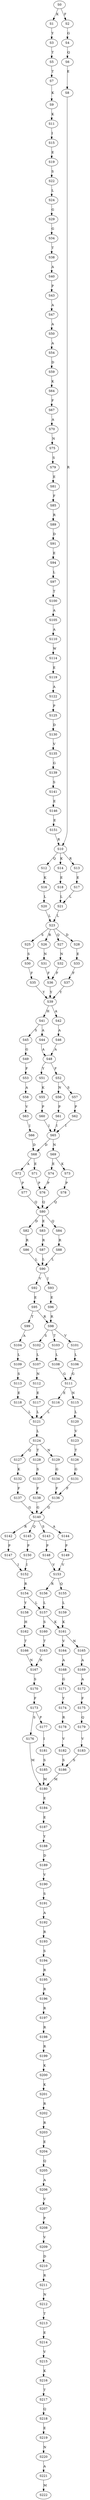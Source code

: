 strict digraph  {
	S0 -> S1 [ label = K ];
	S0 -> S2 [ label = F ];
	S1 -> S3 [ label = Y ];
	S2 -> S4 [ label = G ];
	S3 -> S5 [ label = T ];
	S4 -> S6 [ label = Q ];
	S5 -> S7 [ label = T ];
	S6 -> S8 [ label = E ];
	S7 -> S9 [ label = K ];
	S8 -> S10 [ label = R ];
	S9 -> S11 [ label = K ];
	S10 -> S12 [ label = Q ];
	S10 -> S13 [ label = R ];
	S10 -> S14 [ label = K ];
	S11 -> S15 [ label = I ];
	S12 -> S16 [ label = K ];
	S13 -> S17 [ label = E ];
	S14 -> S18 [ label = E ];
	S15 -> S19 [ label = E ];
	S16 -> S20 [ label = L ];
	S17 -> S21 [ label = L ];
	S18 -> S21 [ label = L ];
	S19 -> S22 [ label = S ];
	S20 -> S23 [ label = L ];
	S21 -> S23 [ label = L ];
	S22 -> S24 [ label = L ];
	S23 -> S25 [ label = S ];
	S23 -> S26 [ label = R ];
	S23 -> S27 [ label = Q ];
	S23 -> S28 [ label = D ];
	S24 -> S29 [ label = G ];
	S25 -> S30 [ label = S ];
	S26 -> S31 [ label = N ];
	S27 -> S32 [ label = N ];
	S28 -> S33 [ label = E ];
	S29 -> S34 [ label = G ];
	S30 -> S35 [ label = F ];
	S31 -> S36 [ label = F ];
	S32 -> S36 [ label = F ];
	S33 -> S37 [ label = F ];
	S34 -> S38 [ label = T ];
	S35 -> S39 [ label = Y ];
	S36 -> S39 [ label = Y ];
	S37 -> S39 [ label = Y ];
	S38 -> S40 [ label = A ];
	S39 -> S41 [ label = H ];
	S39 -> S42 [ label = A ];
	S40 -> S43 [ label = P ];
	S41 -> S44 [ label = A ];
	S41 -> S45 [ label = S ];
	S42 -> S46 [ label = A ];
	S43 -> S47 [ label = A ];
	S44 -> S48 [ label = A ];
	S45 -> S49 [ label = G ];
	S46 -> S48 [ label = A ];
	S47 -> S50 [ label = A ];
	S48 -> S51 [ label = Y ];
	S48 -> S52 [ label = F ];
	S49 -> S53 [ label = F ];
	S50 -> S54 [ label = A ];
	S51 -> S55 [ label = K ];
	S52 -> S56 [ label = N ];
	S52 -> S57 [ label = S ];
	S53 -> S58 [ label = A ];
	S54 -> S59 [ label = D ];
	S55 -> S60 [ label = P ];
	S56 -> S61 [ label = P ];
	S57 -> S62 [ label = P ];
	S58 -> S63 [ label = V ];
	S59 -> S64 [ label = K ];
	S60 -> S65 [ label = I ];
	S61 -> S65 [ label = I ];
	S62 -> S65 [ label = I ];
	S63 -> S66 [ label = I ];
	S64 -> S67 [ label = F ];
	S65 -> S68 [ label = D ];
	S65 -> S69 [ label = N ];
	S66 -> S68 [ label = D ];
	S67 -> S70 [ label = A ];
	S68 -> S71 [ label = E ];
	S68 -> S72 [ label = A ];
	S69 -> S73 [ label = K ];
	S69 -> S74 [ label = E ];
	S70 -> S75 [ label = N ];
	S71 -> S76 [ label = P ];
	S72 -> S77 [ label = P ];
	S73 -> S78 [ label = P ];
	S74 -> S76 [ label = P ];
	S75 -> S79 [ label = S ];
	S76 -> S80 [ label = Q ];
	S77 -> S80 [ label = Q ];
	S78 -> S80 [ label = Q ];
	S79 -> S81 [ label = E ];
	S80 -> S82 [ label = D ];
	S80 -> S83 [ label = E ];
	S80 -> S84 [ label = Q ];
	S81 -> S85 [ label = F ];
	S82 -> S86 [ label = R ];
	S83 -> S87 [ label = R ];
	S84 -> S88 [ label = R ];
	S85 -> S89 [ label = R ];
	S86 -> S90 [ label = L ];
	S87 -> S90 [ label = L ];
	S88 -> S90 [ label = L ];
	S89 -> S91 [ label = D ];
	S90 -> S92 [ label = V ];
	S90 -> S93 [ label = I ];
	S91 -> S94 [ label = E ];
	S92 -> S95 [ label = E ];
	S93 -> S96 [ label = E ];
	S94 -> S97 [ label = L ];
	S95 -> S98 [ label = R ];
	S95 -> S99 [ label = T ];
	S96 -> S98 [ label = R ];
	S97 -> S100 [ label = T ];
	S98 -> S101 [ label = V ];
	S98 -> S102 [ label = S ];
	S98 -> S103 [ label = T ];
	S99 -> S104 [ label = A ];
	S100 -> S105 [ label = A ];
	S101 -> S106 [ label = L ];
	S102 -> S107 [ label = L ];
	S103 -> S108 [ label = L ];
	S104 -> S109 [ label = L ];
	S105 -> S110 [ label = A ];
	S106 -> S111 [ label = G ];
	S107 -> S112 [ label = N ];
	S108 -> S111 [ label = G ];
	S109 -> S113 [ label = S ];
	S110 -> S114 [ label = W ];
	S111 -> S115 [ label = N ];
	S111 -> S116 [ label = E ];
	S112 -> S117 [ label = E ];
	S113 -> S118 [ label = E ];
	S114 -> S119 [ label = E ];
	S115 -> S120 [ label = L ];
	S116 -> S121 [ label = L ];
	S117 -> S121 [ label = L ];
	S118 -> S121 [ label = L ];
	S119 -> S122 [ label = A ];
	S120 -> S123 [ label = V ];
	S121 -> S124 [ label = L ];
	S122 -> S125 [ label = P ];
	S123 -> S126 [ label = T ];
	S124 -> S127 [ label = Q ];
	S124 -> S128 [ label = T ];
	S124 -> S129 [ label = N ];
	S125 -> S130 [ label = D ];
	S126 -> S131 [ label = G ];
	S127 -> S132 [ label = K ];
	S128 -> S133 [ label = S ];
	S129 -> S134 [ label = G ];
	S130 -> S135 [ label = V ];
	S131 -> S136 [ label = F ];
	S132 -> S137 [ label = F ];
	S133 -> S138 [ label = F ];
	S134 -> S136 [ label = F ];
	S135 -> S139 [ label = G ];
	S136 -> S140 [ label = G ];
	S137 -> S140 [ label = G ];
	S138 -> S140 [ label = G ];
	S139 -> S141 [ label = S ];
	S140 -> S142 [ label = R ];
	S140 -> S143 [ label = S ];
	S140 -> S144 [ label = A ];
	S140 -> S145 [ label = Q ];
	S141 -> S146 [ label = E ];
	S142 -> S147 [ label = P ];
	S143 -> S148 [ label = P ];
	S144 -> S149 [ label = P ];
	S145 -> S150 [ label = P ];
	S146 -> S151 [ label = E ];
	S147 -> S152 [ label = I ];
	S148 -> S153 [ label = V ];
	S149 -> S153 [ label = V ];
	S150 -> S152 [ label = I ];
	S151 -> S10 [ label = R ];
	S152 -> S154 [ label = R ];
	S153 -> S155 [ label = Q ];
	S153 -> S156 [ label = R ];
	S154 -> S157 [ label = L ];
	S154 -> S158 [ label = Y ];
	S155 -> S159 [ label = L ];
	S156 -> S157 [ label = L ];
	S157 -> S160 [ label = S ];
	S157 -> S161 [ label = K ];
	S158 -> S162 [ label = H ];
	S159 -> S161 [ label = K ];
	S160 -> S163 [ label = T ];
	S161 -> S164 [ label = V ];
	S161 -> S165 [ label = N ];
	S162 -> S166 [ label = T ];
	S163 -> S167 [ label = N ];
	S164 -> S168 [ label = A ];
	S165 -> S169 [ label = A ];
	S166 -> S167 [ label = N ];
	S167 -> S170 [ label = S ];
	S168 -> S171 [ label = G ];
	S169 -> S172 [ label = A ];
	S170 -> S173 [ label = F ];
	S171 -> S174 [ label = Y ];
	S172 -> S175 [ label = F ];
	S173 -> S176 [ label = S ];
	S173 -> S177 [ label = P ];
	S174 -> S178 [ label = R ];
	S175 -> S179 [ label = Q ];
	S176 -> S180 [ label = M ];
	S177 -> S181 [ label = I ];
	S178 -> S182 [ label = V ];
	S179 -> S183 [ label = V ];
	S180 -> S184 [ label = E ];
	S181 -> S185 [ label = S ];
	S182 -> S186 [ label = S ];
	S183 -> S186 [ label = S ];
	S184 -> S187 [ label = E ];
	S185 -> S180 [ label = M ];
	S186 -> S180 [ label = M ];
	S187 -> S188 [ label = Y ];
	S188 -> S189 [ label = D ];
	S189 -> S190 [ label = V ];
	S190 -> S191 [ label = S ];
	S191 -> S192 [ label = A ];
	S192 -> S193 [ label = R ];
	S193 -> S194 [ label = S ];
	S194 -> S195 [ label = R ];
	S195 -> S196 [ label = R ];
	S196 -> S197 [ label = R ];
	S197 -> S198 [ label = R ];
	S198 -> S199 [ label = R ];
	S199 -> S200 [ label = K ];
	S200 -> S201 [ label = K ];
	S201 -> S202 [ label = R ];
	S202 -> S203 [ label = R ];
	S203 -> S204 [ label = E ];
	S204 -> S205 [ label = Q ];
	S205 -> S206 [ label = A ];
	S206 -> S207 [ label = V ];
	S207 -> S208 [ label = P ];
	S208 -> S209 [ label = V ];
	S209 -> S210 [ label = D ];
	S210 -> S211 [ label = R ];
	S211 -> S212 [ label = N ];
	S212 -> S213 [ label = T ];
	S213 -> S214 [ label = E ];
	S214 -> S215 [ label = V ];
	S215 -> S216 [ label = K ];
	S216 -> S217 [ label = T ];
	S217 -> S218 [ label = Q ];
	S218 -> S219 [ label = E ];
	S219 -> S220 [ label = N ];
	S220 -> S221 [ label = A ];
	S221 -> S222 [ label = M ];
}
